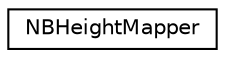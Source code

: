 digraph "Graphical Class Hierarchy"
{
  edge [fontname="Helvetica",fontsize="10",labelfontname="Helvetica",labelfontsize="10"];
  node [fontname="Helvetica",fontsize="10",shape=record];
  rankdir="LR";
  Node0 [label="NBHeightMapper",height=0.2,width=0.4,color="black", fillcolor="white", style="filled",URL="$d5/deb/class_n_b_height_mapper.html",tooltip="Set z-values for all network positions based on data from a height map. "];
}
